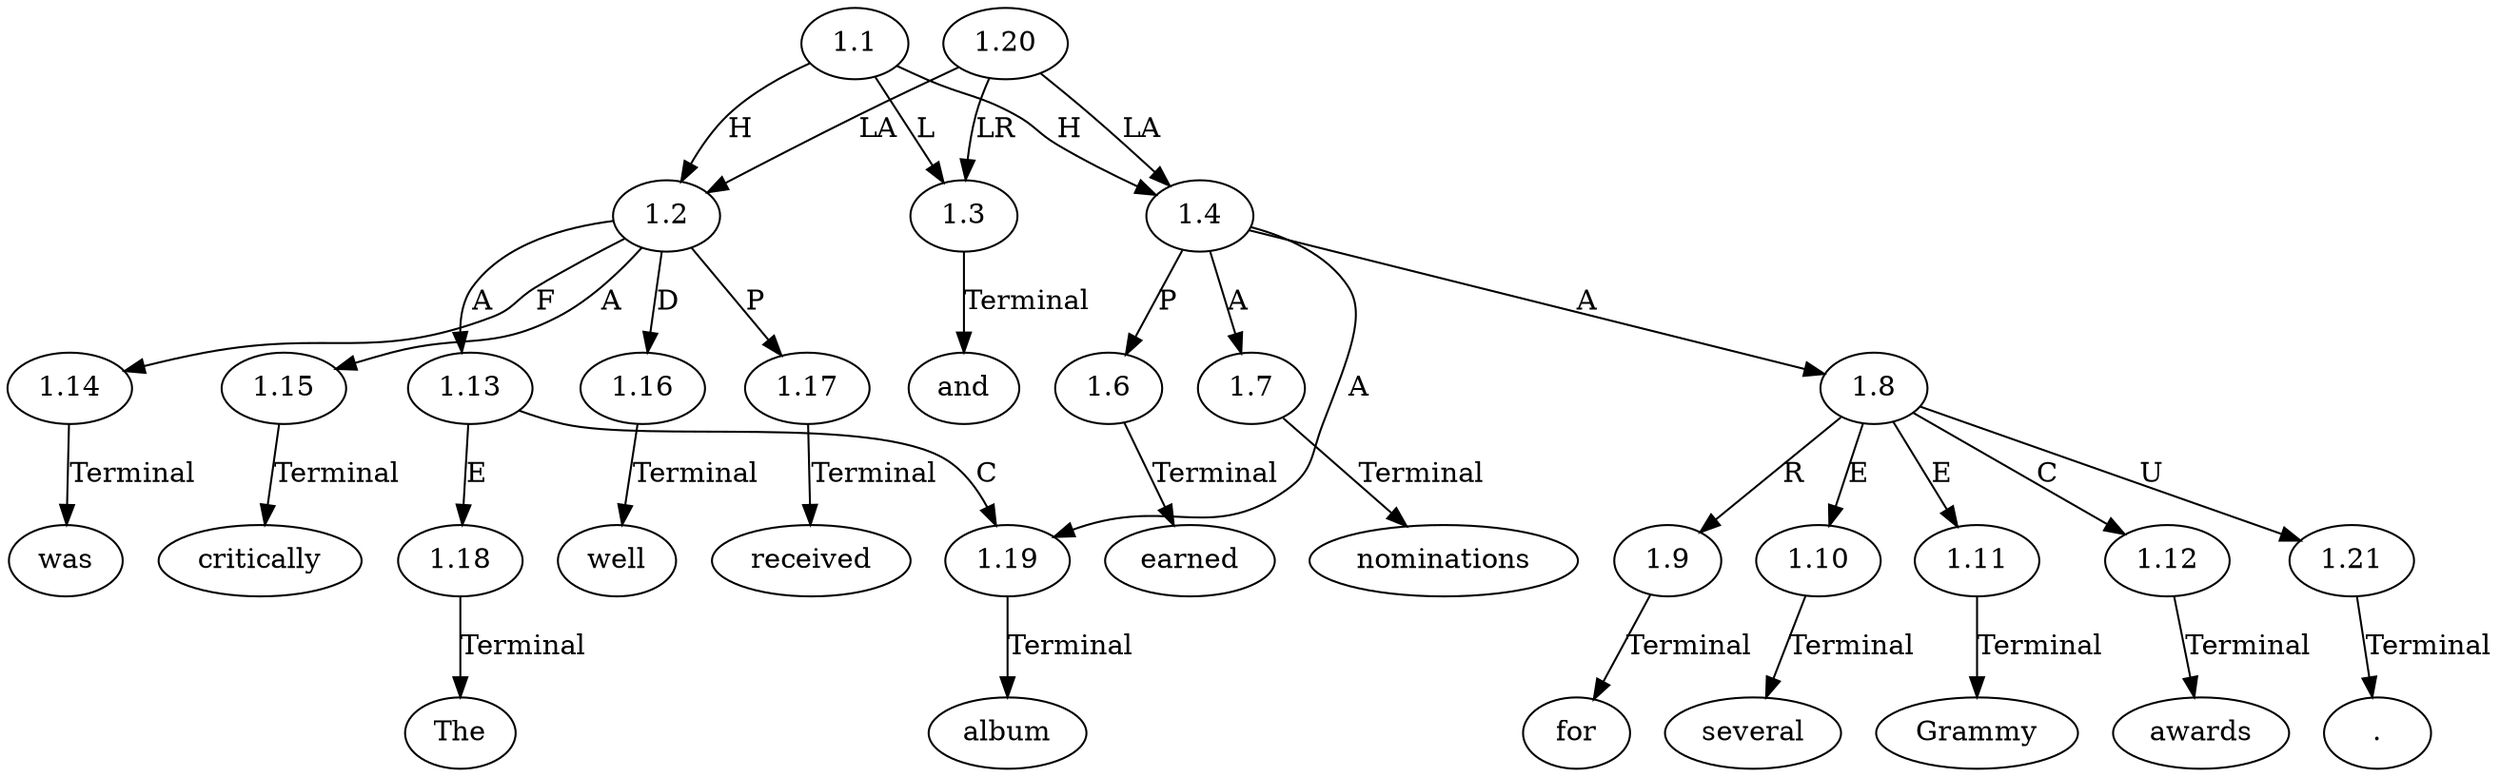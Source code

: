// Graph
digraph {
	0.1 [label=The ordering=out]
	0.10 [label=for ordering=out]
	0.11 [label=several ordering=out]
	0.12 [label=Grammy ordering=out]
	0.13 [label=awards ordering=out]
	0.14 [label="." ordering=out]
	0.2 [label=album ordering=out]
	0.3 [label=was ordering=out]
	0.4 [label=critically ordering=out]
	0.5 [label=well ordering=out]
	0.6 [label=received ordering=out]
	0.7 [label=and ordering=out]
	0.8 [label=earned ordering=out]
	0.9 [label=nominations ordering=out]
	1.1 [label=1.1 ordering=out]
	1.2 [label=1.2 ordering=out]
	1.3 [label=1.3 ordering=out]
	1.4 [label=1.4 ordering=out]
	1.6 [label=1.6 ordering=out]
	1.7 [label=1.7 ordering=out]
	1.8 [label=1.8 ordering=out]
	1.9 [label=1.9 ordering=out]
	1.10 [label=1.10 ordering=out]
	1.11 [label=1.11 ordering=out]
	1.12 [label=1.12 ordering=out]
	1.13 [label=1.13 ordering=out]
	1.14 [label=1.14 ordering=out]
	1.15 [label=1.15 ordering=out]
	1.16 [label=1.16 ordering=out]
	1.17 [label=1.17 ordering=out]
	1.18 [label=1.18 ordering=out]
	1.19 [label=1.19 ordering=out]
	1.20 [label=1.20 ordering=out]
	1.21 [label=1.21 ordering=out]
	1.1 -> 1.2 [label=H ordering=out]
	1.1 -> 1.3 [label=L ordering=out]
	1.1 -> 1.4 [label=H ordering=out]
	1.2 -> 1.13 [label=A ordering=out]
	1.2 -> 1.14 [label=F ordering=out]
	1.2 -> 1.15 [label=A ordering=out]
	1.2 -> 1.16 [label=D ordering=out]
	1.2 -> 1.17 [label=P ordering=out]
	1.3 -> 0.7 [label=Terminal ordering=out]
	1.4 -> 1.6 [label=P ordering=out]
	1.4 -> 1.7 [label=A ordering=out]
	1.4 -> 1.8 [label=A ordering=out]
	1.4 -> 1.19 [label=A ordering=out]
	1.6 -> 0.8 [label=Terminal ordering=out]
	1.7 -> 0.9 [label=Terminal ordering=out]
	1.8 -> 1.9 [label=R ordering=out]
	1.8 -> 1.10 [label=E ordering=out]
	1.8 -> 1.11 [label=E ordering=out]
	1.8 -> 1.12 [label=C ordering=out]
	1.8 -> 1.21 [label=U ordering=out]
	1.9 -> 0.10 [label=Terminal ordering=out]
	1.10 -> 0.11 [label=Terminal ordering=out]
	1.11 -> 0.12 [label=Terminal ordering=out]
	1.12 -> 0.13 [label=Terminal ordering=out]
	1.13 -> 1.18 [label=E ordering=out]
	1.13 -> 1.19 [label=C ordering=out]
	1.14 -> 0.3 [label=Terminal ordering=out]
	1.15 -> 0.4 [label=Terminal ordering=out]
	1.16 -> 0.5 [label=Terminal ordering=out]
	1.17 -> 0.6 [label=Terminal ordering=out]
	1.18 -> 0.1 [label=Terminal ordering=out]
	1.19 -> 0.2 [label=Terminal ordering=out]
	1.20 -> 1.2 [label=LA ordering=out]
	1.20 -> 1.3 [label=LR ordering=out]
	1.20 -> 1.4 [label=LA ordering=out]
	1.21 -> 0.14 [label=Terminal ordering=out]
}
